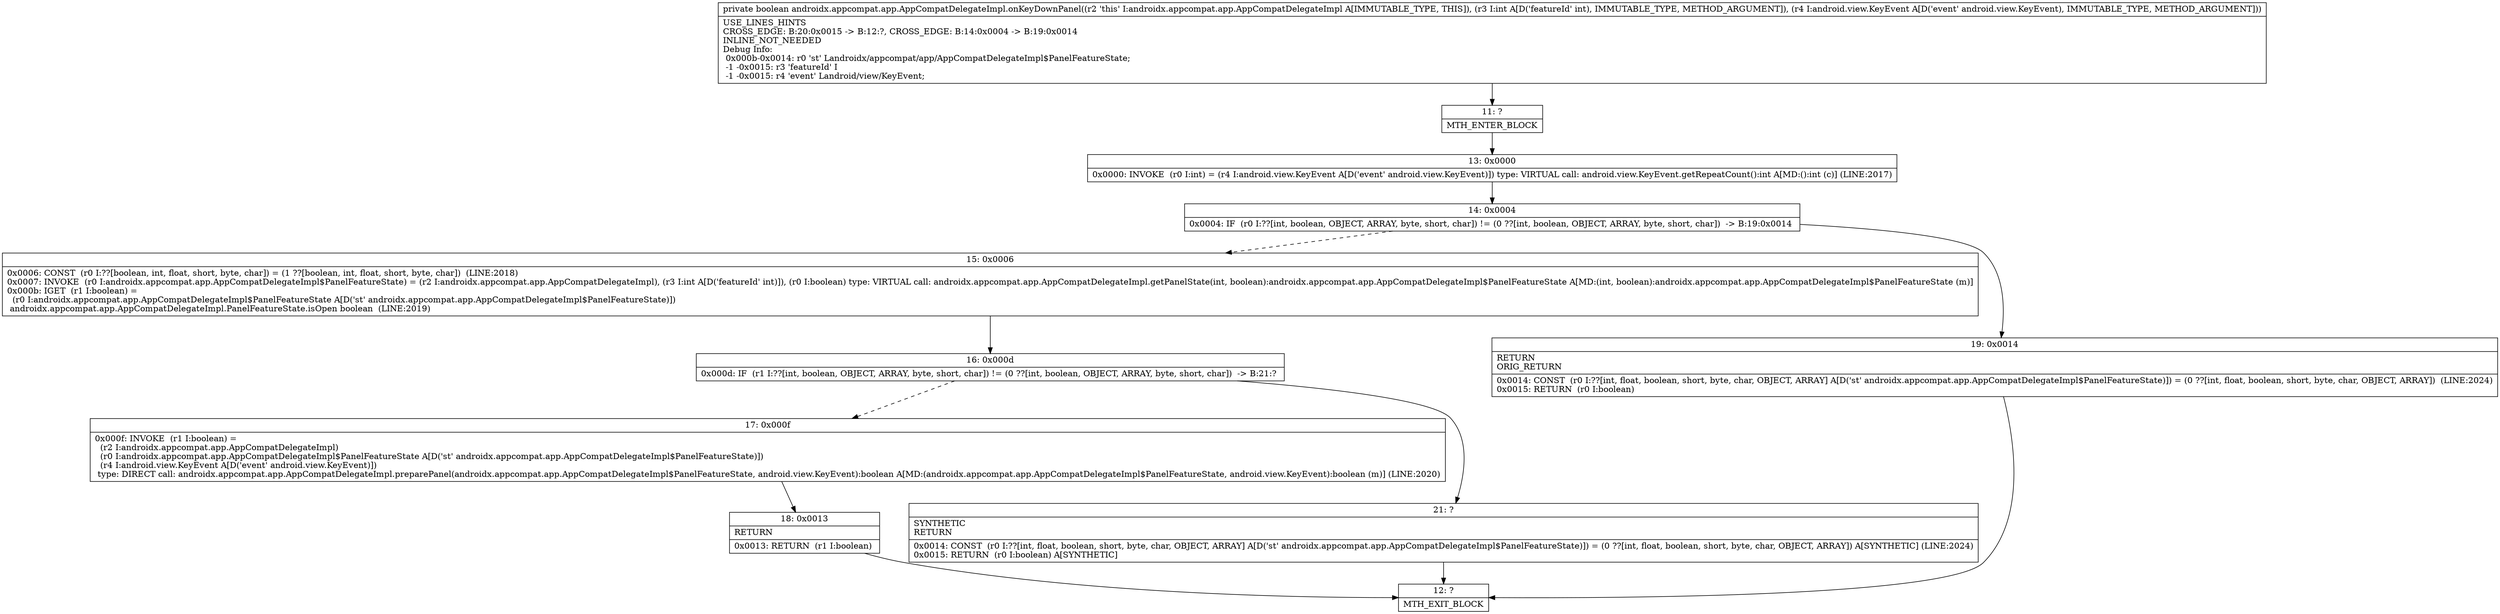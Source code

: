 digraph "CFG forandroidx.appcompat.app.AppCompatDelegateImpl.onKeyDownPanel(ILandroid\/view\/KeyEvent;)Z" {
Node_11 [shape=record,label="{11\:\ ?|MTH_ENTER_BLOCK\l}"];
Node_13 [shape=record,label="{13\:\ 0x0000|0x0000: INVOKE  (r0 I:int) = (r4 I:android.view.KeyEvent A[D('event' android.view.KeyEvent)]) type: VIRTUAL call: android.view.KeyEvent.getRepeatCount():int A[MD:():int (c)] (LINE:2017)\l}"];
Node_14 [shape=record,label="{14\:\ 0x0004|0x0004: IF  (r0 I:??[int, boolean, OBJECT, ARRAY, byte, short, char]) != (0 ??[int, boolean, OBJECT, ARRAY, byte, short, char])  \-\> B:19:0x0014 \l}"];
Node_15 [shape=record,label="{15\:\ 0x0006|0x0006: CONST  (r0 I:??[boolean, int, float, short, byte, char]) = (1 ??[boolean, int, float, short, byte, char])  (LINE:2018)\l0x0007: INVOKE  (r0 I:androidx.appcompat.app.AppCompatDelegateImpl$PanelFeatureState) = (r2 I:androidx.appcompat.app.AppCompatDelegateImpl), (r3 I:int A[D('featureId' int)]), (r0 I:boolean) type: VIRTUAL call: androidx.appcompat.app.AppCompatDelegateImpl.getPanelState(int, boolean):androidx.appcompat.app.AppCompatDelegateImpl$PanelFeatureState A[MD:(int, boolean):androidx.appcompat.app.AppCompatDelegateImpl$PanelFeatureState (m)]\l0x000b: IGET  (r1 I:boolean) = \l  (r0 I:androidx.appcompat.app.AppCompatDelegateImpl$PanelFeatureState A[D('st' androidx.appcompat.app.AppCompatDelegateImpl$PanelFeatureState)])\l androidx.appcompat.app.AppCompatDelegateImpl.PanelFeatureState.isOpen boolean  (LINE:2019)\l}"];
Node_16 [shape=record,label="{16\:\ 0x000d|0x000d: IF  (r1 I:??[int, boolean, OBJECT, ARRAY, byte, short, char]) != (0 ??[int, boolean, OBJECT, ARRAY, byte, short, char])  \-\> B:21:? \l}"];
Node_17 [shape=record,label="{17\:\ 0x000f|0x000f: INVOKE  (r1 I:boolean) = \l  (r2 I:androidx.appcompat.app.AppCompatDelegateImpl)\l  (r0 I:androidx.appcompat.app.AppCompatDelegateImpl$PanelFeatureState A[D('st' androidx.appcompat.app.AppCompatDelegateImpl$PanelFeatureState)])\l  (r4 I:android.view.KeyEvent A[D('event' android.view.KeyEvent)])\l type: DIRECT call: androidx.appcompat.app.AppCompatDelegateImpl.preparePanel(androidx.appcompat.app.AppCompatDelegateImpl$PanelFeatureState, android.view.KeyEvent):boolean A[MD:(androidx.appcompat.app.AppCompatDelegateImpl$PanelFeatureState, android.view.KeyEvent):boolean (m)] (LINE:2020)\l}"];
Node_18 [shape=record,label="{18\:\ 0x0013|RETURN\l|0x0013: RETURN  (r1 I:boolean) \l}"];
Node_12 [shape=record,label="{12\:\ ?|MTH_EXIT_BLOCK\l}"];
Node_21 [shape=record,label="{21\:\ ?|SYNTHETIC\lRETURN\l|0x0014: CONST  (r0 I:??[int, float, boolean, short, byte, char, OBJECT, ARRAY] A[D('st' androidx.appcompat.app.AppCompatDelegateImpl$PanelFeatureState)]) = (0 ??[int, float, boolean, short, byte, char, OBJECT, ARRAY]) A[SYNTHETIC] (LINE:2024)\l0x0015: RETURN  (r0 I:boolean) A[SYNTHETIC]\l}"];
Node_19 [shape=record,label="{19\:\ 0x0014|RETURN\lORIG_RETURN\l|0x0014: CONST  (r0 I:??[int, float, boolean, short, byte, char, OBJECT, ARRAY] A[D('st' androidx.appcompat.app.AppCompatDelegateImpl$PanelFeatureState)]) = (0 ??[int, float, boolean, short, byte, char, OBJECT, ARRAY])  (LINE:2024)\l0x0015: RETURN  (r0 I:boolean) \l}"];
MethodNode[shape=record,label="{private boolean androidx.appcompat.app.AppCompatDelegateImpl.onKeyDownPanel((r2 'this' I:androidx.appcompat.app.AppCompatDelegateImpl A[IMMUTABLE_TYPE, THIS]), (r3 I:int A[D('featureId' int), IMMUTABLE_TYPE, METHOD_ARGUMENT]), (r4 I:android.view.KeyEvent A[D('event' android.view.KeyEvent), IMMUTABLE_TYPE, METHOD_ARGUMENT]))  | USE_LINES_HINTS\lCROSS_EDGE: B:20:0x0015 \-\> B:12:?, CROSS_EDGE: B:14:0x0004 \-\> B:19:0x0014\lINLINE_NOT_NEEDED\lDebug Info:\l  0x000b\-0x0014: r0 'st' Landroidx\/appcompat\/app\/AppCompatDelegateImpl$PanelFeatureState;\l  \-1 \-0x0015: r3 'featureId' I\l  \-1 \-0x0015: r4 'event' Landroid\/view\/KeyEvent;\l}"];
MethodNode -> Node_11;Node_11 -> Node_13;
Node_13 -> Node_14;
Node_14 -> Node_15[style=dashed];
Node_14 -> Node_19;
Node_15 -> Node_16;
Node_16 -> Node_17[style=dashed];
Node_16 -> Node_21;
Node_17 -> Node_18;
Node_18 -> Node_12;
Node_21 -> Node_12;
Node_19 -> Node_12;
}

